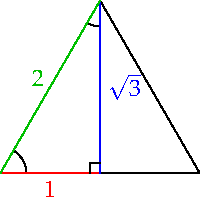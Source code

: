 settings.tex="pdflatex";

texpreamble("\usepackage{amsmath}
\usepackage{amsthm,amssymb}
\usepackage{mathpazo}
\usepackage[svgnames]{xcolor}
");
import graph;

size(0,100);

real th=60;

pair O=(0,0);
pair A=dir(th);
pair X=(A.x,0);
draw(arc(O,O+0.13unit(X-O),O+0.13unit(A-O)));
draw(arc(A,A+0.13unit(O-A),A+0.13unit(X-A)));

draw(A--(1,0)--X);
draw("$1$",O--X,red);
draw("$\sqrt 3$",X--A,blue);
draw("$2$",A--O,heavygreen);

draw(X-(0.05,0)--(A.x-0.05,0.05)--(A.x,0.05));